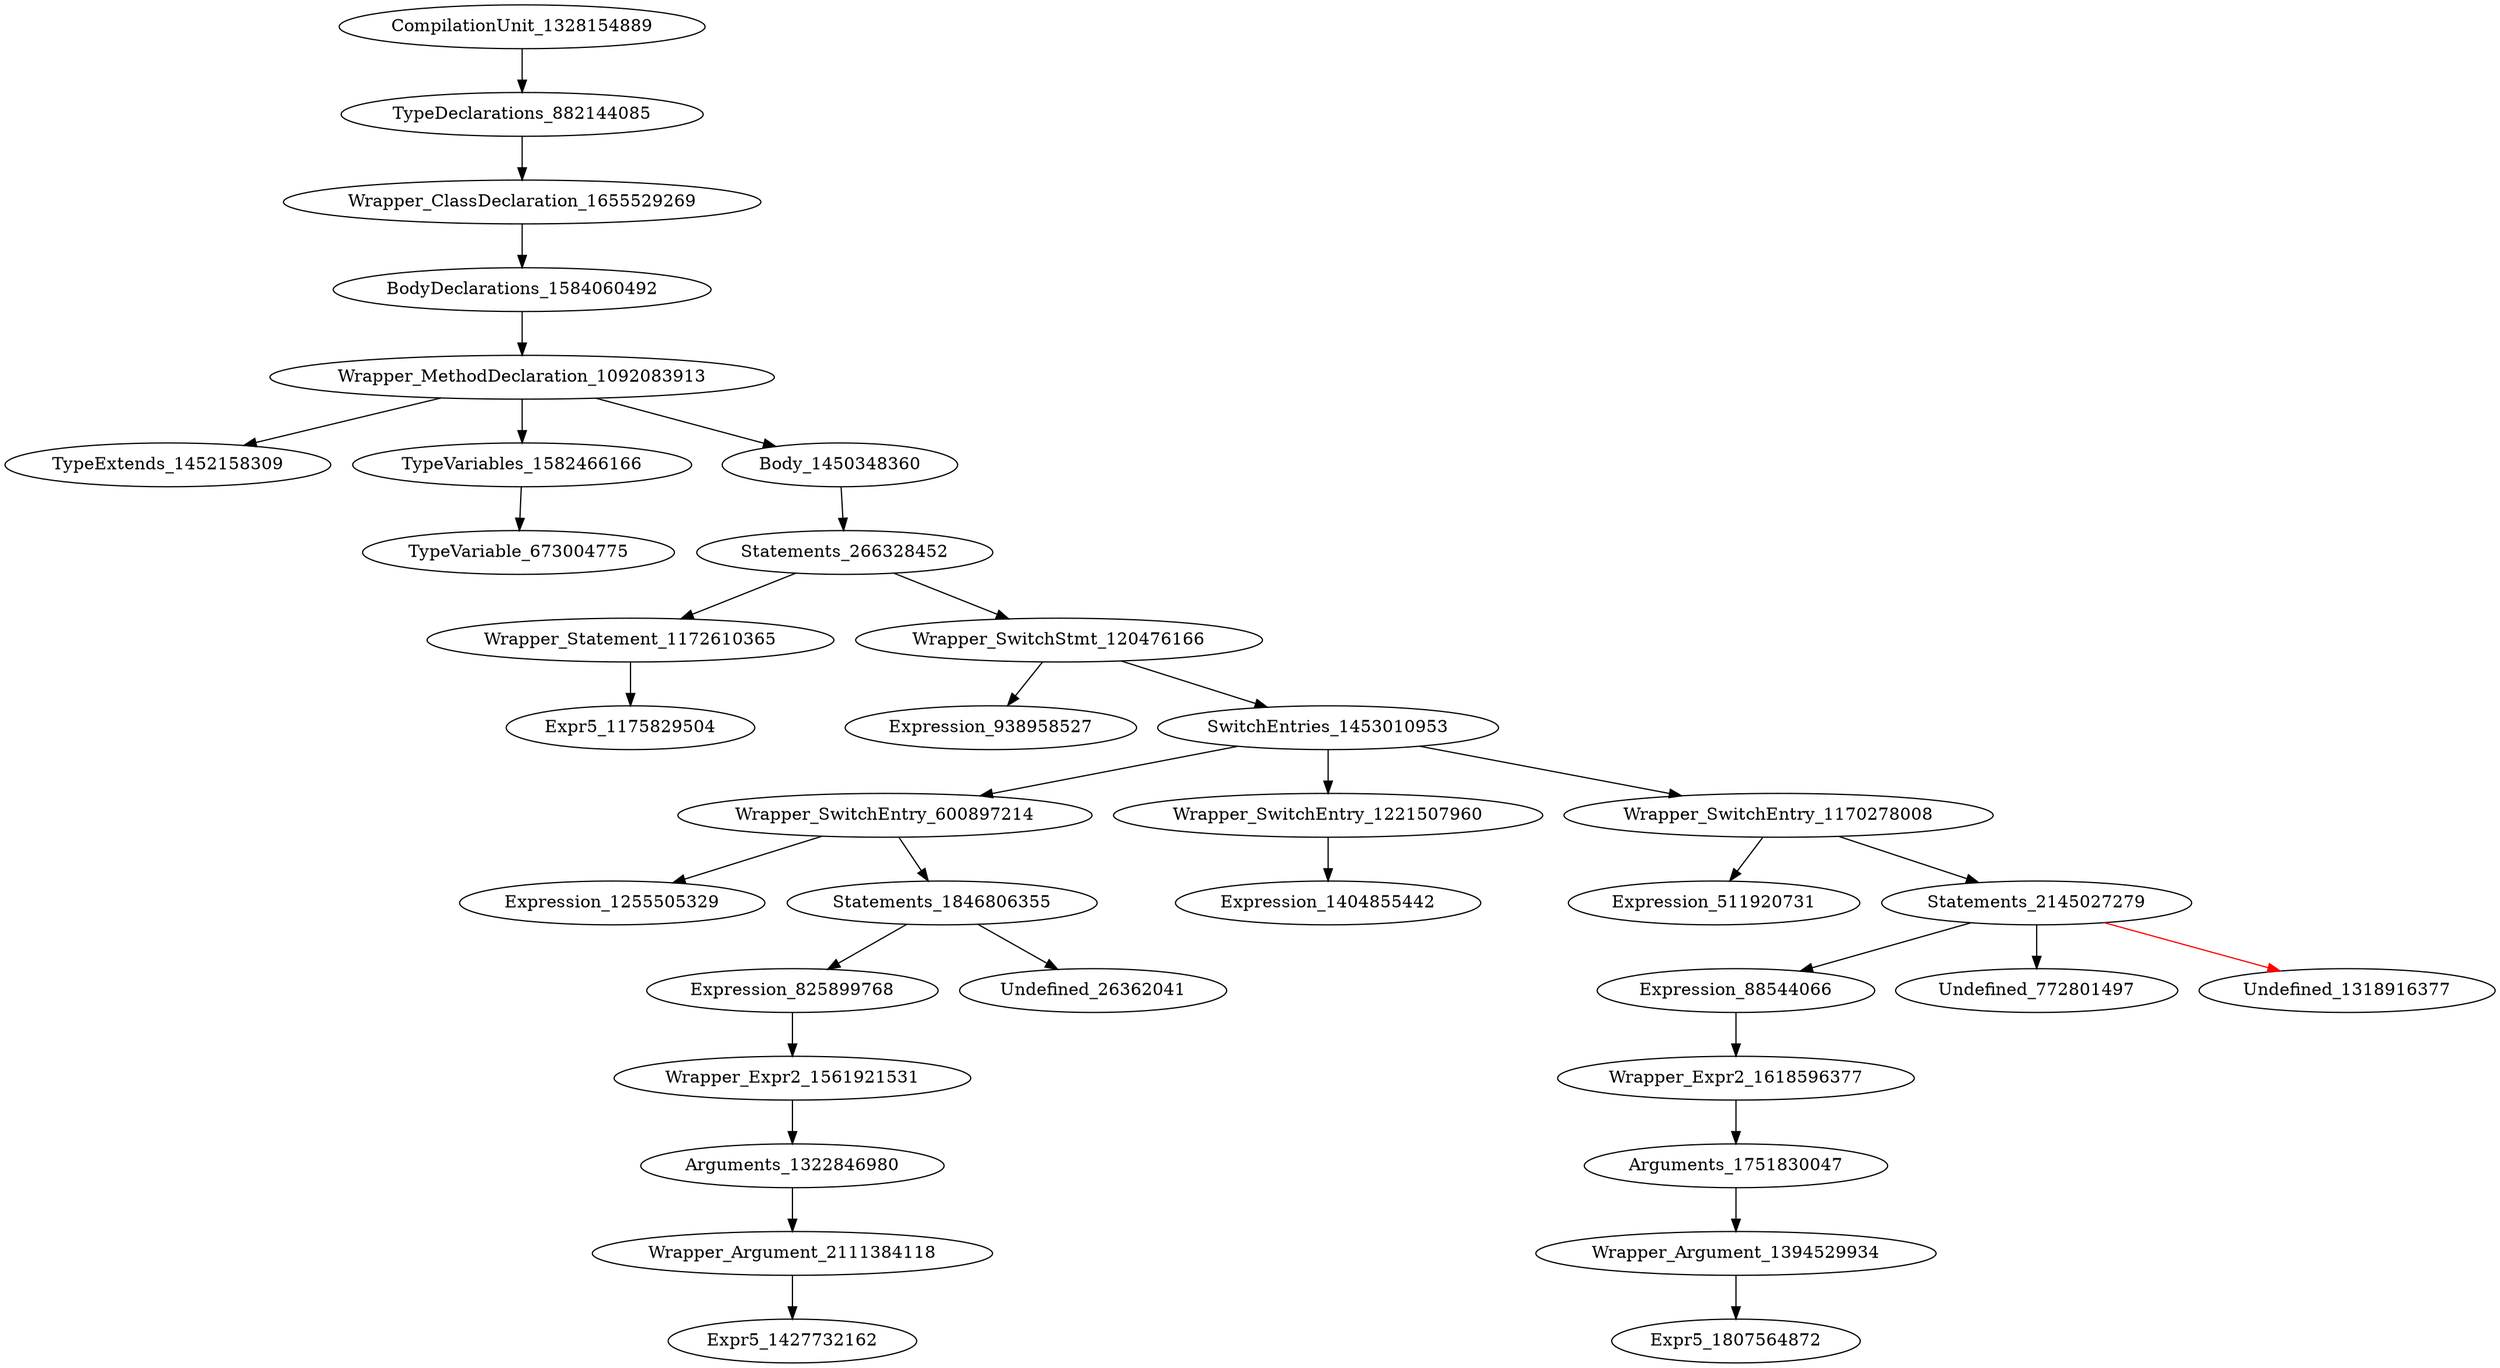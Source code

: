 digraph {
CompilationUnit_1328154889 -> TypeDeclarations_882144085
TypeDeclarations_882144085 -> Wrapper_ClassDeclaration_1655529269
Wrapper_ClassDeclaration_1655529269 -> BodyDeclarations_1584060492
BodyDeclarations_1584060492 -> Wrapper_MethodDeclaration_1092083913
Wrapper_MethodDeclaration_1092083913 -> TypeExtends_1452158309
Wrapper_MethodDeclaration_1092083913 -> TypeVariables_1582466166
Wrapper_MethodDeclaration_1092083913 -> Body_1450348360
TypeVariables_1582466166 -> TypeVariable_673004775
Body_1450348360 -> Statements_266328452
Statements_266328452 -> Wrapper_Statement_1172610365
Statements_266328452 -> Wrapper_SwitchStmt_120476166
Wrapper_Statement_1172610365 -> Expr5_1175829504
Wrapper_SwitchStmt_120476166 -> Expression_938958527
Wrapper_SwitchStmt_120476166 -> SwitchEntries_1453010953
SwitchEntries_1453010953 -> Wrapper_SwitchEntry_600897214
SwitchEntries_1453010953 -> Wrapper_SwitchEntry_1221507960
SwitchEntries_1453010953 -> Wrapper_SwitchEntry_1170278008
Wrapper_SwitchEntry_600897214 -> Expression_1255505329
Wrapper_SwitchEntry_600897214 -> Statements_1846806355
Wrapper_SwitchEntry_1221507960 -> Expression_1404855442
Wrapper_SwitchEntry_1170278008 -> Expression_511920731
Wrapper_SwitchEntry_1170278008 -> Statements_2145027279
Statements_1846806355 -> Expression_825899768
Statements_1846806355 -> Undefined_26362041
Statements_2145027279 -> Expression_88544066
Statements_2145027279 -> Undefined_772801497
Statements_2145027279 -> Undefined_1318916377 [color = red] 
Expression_825899768 -> Wrapper_Expr2_1561921531
Expression_88544066 -> Wrapper_Expr2_1618596377
Wrapper_Expr2_1561921531 -> Arguments_1322846980
Wrapper_Expr2_1618596377 -> Arguments_1751830047
Arguments_1322846980 -> Wrapper_Argument_2111384118
Arguments_1751830047 -> Wrapper_Argument_1394529934
Wrapper_Argument_2111384118 -> Expr5_1427732162
Wrapper_Argument_1394529934 -> Expr5_1807564872
}